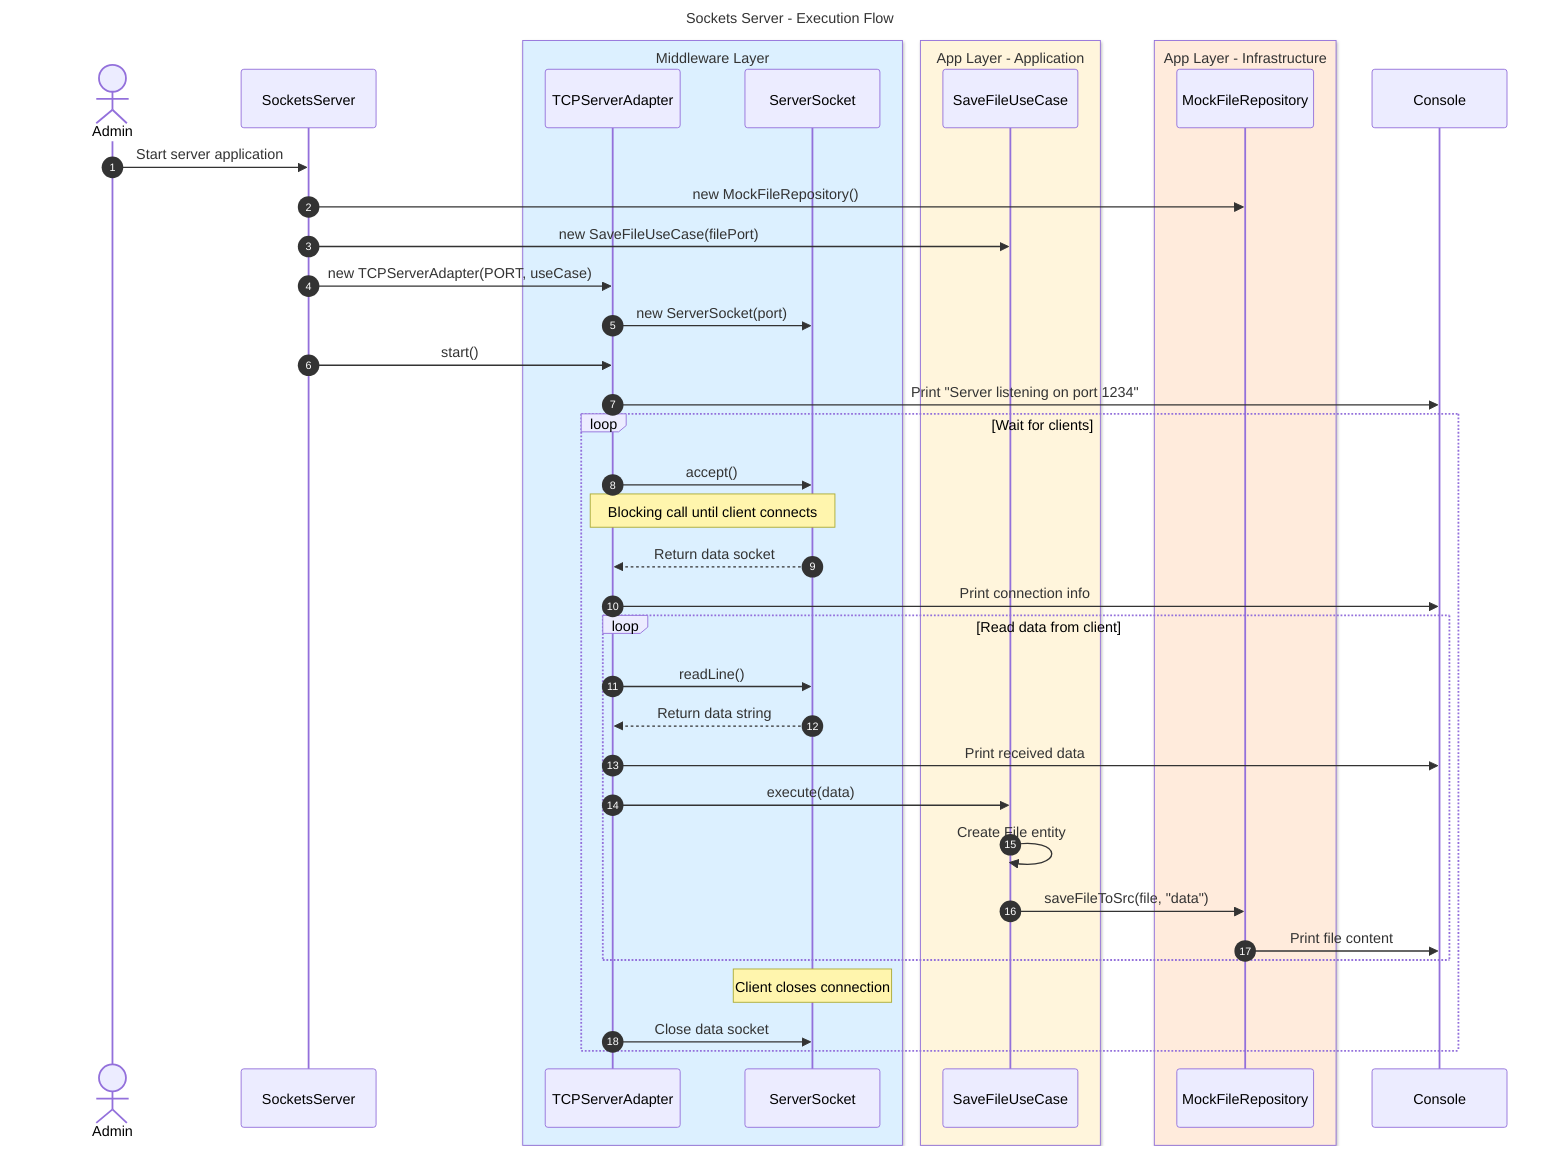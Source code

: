 ---
config:
  theme: default
title: Sockets Server - Execution Flow
---

sequenceDiagram
    autonumber
    actor Admin
    participant Main as SocketsServer
    
    box rgb(220, 240, 255) Middleware Layer
        participant ServerAdapter as TCPServerAdapter
        participant Socket as ServerSocket
    end
    
    box rgb(255, 245, 220) App Layer - Application
        participant UseCase as SaveFileUseCase
    end
    
    box rgb(255, 235, 220) App Layer - Infrastructure
        participant Repo as MockFileRepository
    end
    
    participant Console

    Admin->>Main: Start server application
    Main->>Repo: new MockFileRepository()
    Main->>UseCase: new SaveFileUseCase(filePort)
    Main->>ServerAdapter: new TCPServerAdapter(PORT, useCase)
    ServerAdapter->>Socket: new ServerSocket(port)
    Main->>ServerAdapter: start()

    ServerAdapter->>Console: Print "Server listening on port 1234"
    
    loop Wait for clients
        ServerAdapter->>Socket: accept()
        Note over ServerAdapter,Socket: Blocking call until client connects
        Socket-->>ServerAdapter: Return data socket
        ServerAdapter->>Console: Print connection info
        
        loop Read data from client
            ServerAdapter->>Socket: readLine()
            Socket-->>ServerAdapter: Return data string
            ServerAdapter->>Console: Print received data
            ServerAdapter->>UseCase: execute(data)
            UseCase->>UseCase: Create File entity
            UseCase->>Repo: saveFileToSrc(file, "data")
            Repo->>Console: Print file content
        end
        
        Note over Socket: Client closes connection
        ServerAdapter->>Socket: Close data socket
    end